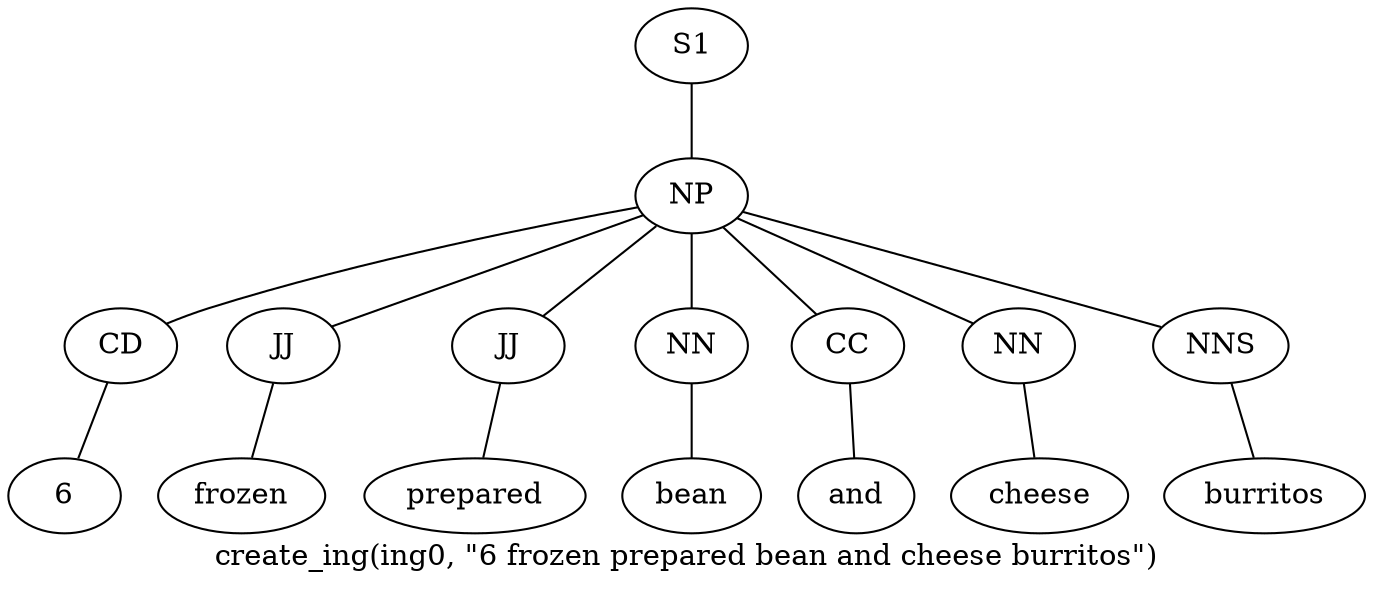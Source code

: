 graph SyntaxGraph {
	label = "create_ing(ing0, \"6 frozen prepared bean and cheese burritos\")";
	Node0 [label="S1"];
	Node1 [label="NP"];
	Node2 [label="CD"];
	Node3 [label="6"];
	Node4 [label="JJ"];
	Node5 [label="frozen"];
	Node6 [label="JJ"];
	Node7 [label="prepared"];
	Node8 [label="NN"];
	Node9 [label="bean"];
	Node10 [label="CC"];
	Node11 [label="and"];
	Node12 [label="NN"];
	Node13 [label="cheese"];
	Node14 [label="NNS"];
	Node15 [label="burritos"];

	Node0 -- Node1;
	Node1 -- Node2;
	Node1 -- Node4;
	Node1 -- Node6;
	Node1 -- Node8;
	Node1 -- Node10;
	Node1 -- Node12;
	Node1 -- Node14;
	Node2 -- Node3;
	Node4 -- Node5;
	Node6 -- Node7;
	Node8 -- Node9;
	Node10 -- Node11;
	Node12 -- Node13;
	Node14 -- Node15;
}